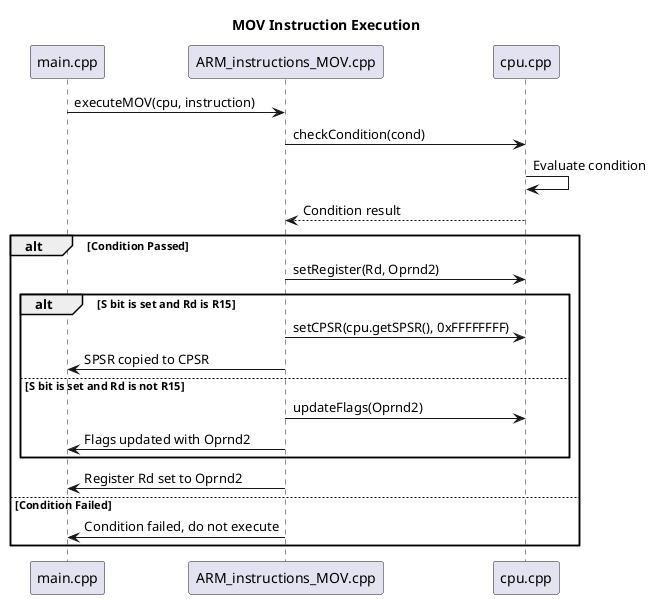 @startuml

title MOV Instruction Execution

participant "main.cpp" as Main
participant "ARM_instructions_MOV.cpp" as MOV
participant "cpu.cpp" as CPU

Main -> MOV: executeMOV(cpu, instruction)
MOV -> CPU: checkCondition(cond)
CPU -> CPU: Evaluate condition
CPU --> MOV: Condition result
alt Condition Passed
    MOV -> CPU: setRegister(Rd, Oprnd2)
    alt S bit is set and Rd is R15
        MOV -> CPU: setCPSR(cpu.getSPSR(), 0xFFFFFFFF)
        MOV -> Main: SPSR copied to CPSR
    else S bit is set and Rd is not R15
        MOV -> CPU: updateFlags(Oprnd2)
        MOV -> Main: Flags updated with Oprnd2
    end
    MOV -> Main: Register Rd set to Oprnd2
else Condition Failed
    MOV -> Main: Condition failed, do not execute
end

@enduml